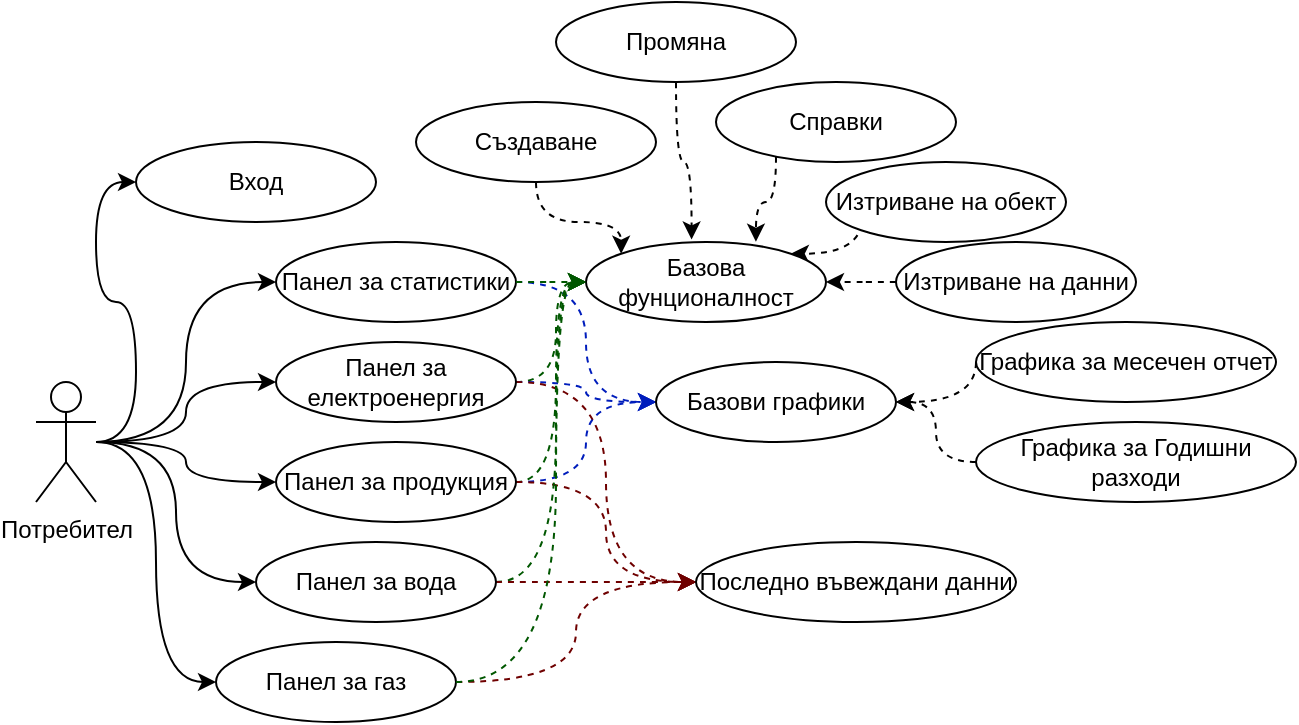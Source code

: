 <mxfile version="25.0.3">
  <diagram name="Page-1" id="ufvWHhQzr9V4Tbut3hgt">
    <mxGraphModel dx="655" dy="381" grid="1" gridSize="10" guides="1" tooltips="1" connect="1" arrows="1" fold="1" page="1" pageScale="1" pageWidth="850" pageHeight="1100" math="0" shadow="0">
      <root>
        <mxCell id="0" />
        <mxCell id="1" parent="0" />
        <mxCell id="CkjWmIWp2lJgYky-ul7p-18" style="edgeStyle=orthogonalEdgeStyle;rounded=0;orthogonalLoop=1;jettySize=auto;html=1;entryX=0;entryY=0.5;entryDx=0;entryDy=0;curved=1;" edge="1" parent="1" source="CkjWmIWp2lJgYky-ul7p-1" target="CkjWmIWp2lJgYky-ul7p-3">
          <mxGeometry relative="1" as="geometry" />
        </mxCell>
        <mxCell id="CkjWmIWp2lJgYky-ul7p-20" style="edgeStyle=orthogonalEdgeStyle;rounded=0;orthogonalLoop=1;jettySize=auto;html=1;entryX=0;entryY=0.5;entryDx=0;entryDy=0;curved=1;" edge="1" parent="1" source="CkjWmIWp2lJgYky-ul7p-1" target="CkjWmIWp2lJgYky-ul7p-4">
          <mxGeometry relative="1" as="geometry" />
        </mxCell>
        <mxCell id="CkjWmIWp2lJgYky-ul7p-21" style="edgeStyle=orthogonalEdgeStyle;rounded=0;orthogonalLoop=1;jettySize=auto;html=1;entryX=0;entryY=0.5;entryDx=0;entryDy=0;curved=1;" edge="1" parent="1" source="CkjWmIWp2lJgYky-ul7p-1" target="CkjWmIWp2lJgYky-ul7p-5">
          <mxGeometry relative="1" as="geometry" />
        </mxCell>
        <mxCell id="CkjWmIWp2lJgYky-ul7p-22" style="edgeStyle=orthogonalEdgeStyle;rounded=0;orthogonalLoop=1;jettySize=auto;html=1;entryX=0;entryY=0.5;entryDx=0;entryDy=0;curved=1;" edge="1" parent="1" source="CkjWmIWp2lJgYky-ul7p-1" target="CkjWmIWp2lJgYky-ul7p-6">
          <mxGeometry relative="1" as="geometry" />
        </mxCell>
        <mxCell id="CkjWmIWp2lJgYky-ul7p-23" style="edgeStyle=orthogonalEdgeStyle;rounded=0;orthogonalLoop=1;jettySize=auto;html=1;entryX=0;entryY=0.5;entryDx=0;entryDy=0;curved=1;" edge="1" parent="1" source="CkjWmIWp2lJgYky-ul7p-1" target="CkjWmIWp2lJgYky-ul7p-7">
          <mxGeometry relative="1" as="geometry" />
        </mxCell>
        <mxCell id="CkjWmIWp2lJgYky-ul7p-24" style="edgeStyle=orthogonalEdgeStyle;rounded=0;orthogonalLoop=1;jettySize=auto;html=1;entryX=0;entryY=0.5;entryDx=0;entryDy=0;curved=1;" edge="1" parent="1" source="CkjWmIWp2lJgYky-ul7p-1" target="CkjWmIWp2lJgYky-ul7p-8">
          <mxGeometry relative="1" as="geometry" />
        </mxCell>
        <mxCell id="CkjWmIWp2lJgYky-ul7p-1" value="&lt;div&gt;Потребител&lt;/div&gt;" style="shape=umlActor;verticalLabelPosition=bottom;verticalAlign=top;html=1;outlineConnect=0;" vertex="1" parent="1">
          <mxGeometry x="150" y="200" width="30" height="60" as="geometry" />
        </mxCell>
        <mxCell id="CkjWmIWp2lJgYky-ul7p-3" value="Вход" style="ellipse;whiteSpace=wrap;html=1;" vertex="1" parent="1">
          <mxGeometry x="200" y="80" width="120" height="40" as="geometry" />
        </mxCell>
        <mxCell id="CkjWmIWp2lJgYky-ul7p-59" style="edgeStyle=orthogonalEdgeStyle;rounded=0;orthogonalLoop=1;jettySize=auto;html=1;entryX=0;entryY=0.5;entryDx=0;entryDy=0;curved=1;dashed=1;fillColor=#0050ef;strokeColor=#001DBC;" edge="1" parent="1" source="CkjWmIWp2lJgYky-ul7p-4" target="CkjWmIWp2lJgYky-ul7p-55">
          <mxGeometry relative="1" as="geometry" />
        </mxCell>
        <mxCell id="CkjWmIWp2lJgYky-ul7p-4" value="Панел за статистики" style="ellipse;whiteSpace=wrap;html=1;" vertex="1" parent="1">
          <mxGeometry x="270" y="130" width="120" height="40" as="geometry" />
        </mxCell>
        <mxCell id="CkjWmIWp2lJgYky-ul7p-44" style="edgeStyle=orthogonalEdgeStyle;rounded=0;orthogonalLoop=1;jettySize=auto;html=1;curved=1;startArrow=none;startFill=0;entryX=0;entryY=0.5;entryDx=0;entryDy=0;dashed=1;fillColor=#008a00;strokeColor=#005700;" edge="1" parent="1" source="CkjWmIWp2lJgYky-ul7p-5" target="CkjWmIWp2lJgYky-ul7p-36">
          <mxGeometry relative="1" as="geometry">
            <Array as="points">
              <mxPoint x="410" y="200" />
              <mxPoint x="410" y="150" />
            </Array>
          </mxGeometry>
        </mxCell>
        <mxCell id="CkjWmIWp2lJgYky-ul7p-60" style="edgeStyle=orthogonalEdgeStyle;rounded=0;orthogonalLoop=1;jettySize=auto;html=1;entryX=0;entryY=0.5;entryDx=0;entryDy=0;curved=1;dashed=1;fillColor=#0050ef;strokeColor=#001DBC;" edge="1" parent="1" source="CkjWmIWp2lJgYky-ul7p-5" target="CkjWmIWp2lJgYky-ul7p-55">
          <mxGeometry relative="1" as="geometry" />
        </mxCell>
        <mxCell id="CkjWmIWp2lJgYky-ul7p-66" style="edgeStyle=orthogonalEdgeStyle;rounded=0;orthogonalLoop=1;jettySize=auto;html=1;entryX=0;entryY=0.5;entryDx=0;entryDy=0;exitX=1;exitY=0.5;exitDx=0;exitDy=0;curved=1;dashed=1;fillColor=#a20025;strokeColor=#6F0000;" edge="1" parent="1" source="CkjWmIWp2lJgYky-ul7p-5" target="CkjWmIWp2lJgYky-ul7p-51">
          <mxGeometry relative="1" as="geometry" />
        </mxCell>
        <mxCell id="CkjWmIWp2lJgYky-ul7p-5" value="Панел за електроенергия" style="ellipse;whiteSpace=wrap;html=1;" vertex="1" parent="1">
          <mxGeometry x="270" y="180" width="120" height="40" as="geometry" />
        </mxCell>
        <mxCell id="CkjWmIWp2lJgYky-ul7p-45" style="edgeStyle=orthogonalEdgeStyle;rounded=0;orthogonalLoop=1;jettySize=auto;html=1;entryX=0;entryY=0.5;entryDx=0;entryDy=0;curved=1;startArrow=none;startFill=0;dashed=1;fillColor=#008a00;strokeColor=#005700;" edge="1" parent="1" source="CkjWmIWp2lJgYky-ul7p-6" target="CkjWmIWp2lJgYky-ul7p-36">
          <mxGeometry relative="1" as="geometry">
            <Array as="points">
              <mxPoint x="410" y="250" />
              <mxPoint x="410" y="150" />
            </Array>
          </mxGeometry>
        </mxCell>
        <mxCell id="CkjWmIWp2lJgYky-ul7p-61" style="edgeStyle=orthogonalEdgeStyle;rounded=0;orthogonalLoop=1;jettySize=auto;html=1;entryX=0;entryY=0.5;entryDx=0;entryDy=0;curved=1;dashed=1;fillColor=#0050ef;strokeColor=#001DBC;" edge="1" parent="1" source="CkjWmIWp2lJgYky-ul7p-6" target="CkjWmIWp2lJgYky-ul7p-55">
          <mxGeometry relative="1" as="geometry" />
        </mxCell>
        <mxCell id="CkjWmIWp2lJgYky-ul7p-67" style="edgeStyle=orthogonalEdgeStyle;rounded=0;orthogonalLoop=1;jettySize=auto;html=1;entryX=0;entryY=0.5;entryDx=0;entryDy=0;exitX=1;exitY=0.5;exitDx=0;exitDy=0;curved=1;dashed=1;fillColor=#a20025;strokeColor=#6F0000;" edge="1" parent="1" source="CkjWmIWp2lJgYky-ul7p-6" target="CkjWmIWp2lJgYky-ul7p-51">
          <mxGeometry relative="1" as="geometry" />
        </mxCell>
        <mxCell id="CkjWmIWp2lJgYky-ul7p-6" value="Панел за продукция" style="ellipse;whiteSpace=wrap;html=1;" vertex="1" parent="1">
          <mxGeometry x="270" y="230" width="120" height="40" as="geometry" />
        </mxCell>
        <mxCell id="CkjWmIWp2lJgYky-ul7p-46" style="edgeStyle=orthogonalEdgeStyle;rounded=0;orthogonalLoop=1;jettySize=auto;html=1;entryX=0;entryY=0.5;entryDx=0;entryDy=0;curved=1;startArrow=none;startFill=0;dashed=1;fillColor=#008a00;strokeColor=#005700;" edge="1" parent="1" source="CkjWmIWp2lJgYky-ul7p-7" target="CkjWmIWp2lJgYky-ul7p-36">
          <mxGeometry relative="1" as="geometry">
            <Array as="points">
              <mxPoint x="410" y="300" />
              <mxPoint x="410" y="150" />
            </Array>
          </mxGeometry>
        </mxCell>
        <mxCell id="CkjWmIWp2lJgYky-ul7p-68" style="edgeStyle=orthogonalEdgeStyle;rounded=0;orthogonalLoop=1;jettySize=auto;html=1;entryX=0;entryY=0.5;entryDx=0;entryDy=0;exitX=1;exitY=0.5;exitDx=0;exitDy=0;curved=1;dashed=1;fillColor=#a20025;strokeColor=#6F0000;" edge="1" parent="1" source="CkjWmIWp2lJgYky-ul7p-7" target="CkjWmIWp2lJgYky-ul7p-51">
          <mxGeometry relative="1" as="geometry" />
        </mxCell>
        <mxCell id="CkjWmIWp2lJgYky-ul7p-7" value="Панел за вода" style="ellipse;whiteSpace=wrap;html=1;" vertex="1" parent="1">
          <mxGeometry x="260" y="280" width="120" height="40" as="geometry" />
        </mxCell>
        <mxCell id="CkjWmIWp2lJgYky-ul7p-69" style="edgeStyle=orthogonalEdgeStyle;rounded=0;orthogonalLoop=1;jettySize=auto;html=1;exitX=1;exitY=0.5;exitDx=0;exitDy=0;entryX=0;entryY=0.5;entryDx=0;entryDy=0;curved=1;dashed=1;fillColor=#a20025;strokeColor=#6F0000;" edge="1" parent="1" source="CkjWmIWp2lJgYky-ul7p-8" target="CkjWmIWp2lJgYky-ul7p-51">
          <mxGeometry relative="1" as="geometry">
            <mxPoint x="470" y="300" as="targetPoint" />
          </mxGeometry>
        </mxCell>
        <mxCell id="CkjWmIWp2lJgYky-ul7p-8" value="Панел за газ" style="ellipse;whiteSpace=wrap;html=1;" vertex="1" parent="1">
          <mxGeometry x="240" y="330" width="120" height="40" as="geometry" />
        </mxCell>
        <mxCell id="CkjWmIWp2lJgYky-ul7p-37" style="edgeStyle=orthogonalEdgeStyle;rounded=0;orthogonalLoop=1;jettySize=auto;html=1;curved=1;dashed=1;entryX=0;entryY=0;entryDx=0;entryDy=0;" edge="1" parent="1" source="CkjWmIWp2lJgYky-ul7p-13" target="CkjWmIWp2lJgYky-ul7p-36">
          <mxGeometry relative="1" as="geometry" />
        </mxCell>
        <mxCell id="CkjWmIWp2lJgYky-ul7p-13" value="Създаване" style="ellipse;whiteSpace=wrap;html=1;" vertex="1" parent="1">
          <mxGeometry x="340" y="60" width="120" height="40" as="geometry" />
        </mxCell>
        <mxCell id="CkjWmIWp2lJgYky-ul7p-38" style="edgeStyle=orthogonalEdgeStyle;rounded=0;orthogonalLoop=1;jettySize=auto;html=1;entryX=0.44;entryY=-0.032;entryDx=0;entryDy=0;curved=1;dashed=1;entryPerimeter=0;" edge="1" parent="1" source="CkjWmIWp2lJgYky-ul7p-14" target="CkjWmIWp2lJgYky-ul7p-36">
          <mxGeometry relative="1" as="geometry" />
        </mxCell>
        <mxCell id="CkjWmIWp2lJgYky-ul7p-14" value="Промяна" style="ellipse;whiteSpace=wrap;html=1;" vertex="1" parent="1">
          <mxGeometry x="410" y="10" width="120" height="40" as="geometry" />
        </mxCell>
        <mxCell id="CkjWmIWp2lJgYky-ul7p-39" style="edgeStyle=orthogonalEdgeStyle;rounded=0;orthogonalLoop=1;jettySize=auto;html=1;entryX=0.708;entryY=-0.004;entryDx=0;entryDy=0;curved=1;dashed=1;entryPerimeter=0;" edge="1" parent="1" source="CkjWmIWp2lJgYky-ul7p-15" target="CkjWmIWp2lJgYky-ul7p-36">
          <mxGeometry relative="1" as="geometry">
            <Array as="points">
              <mxPoint x="520" y="110" />
              <mxPoint x="510" y="110" />
            </Array>
          </mxGeometry>
        </mxCell>
        <mxCell id="CkjWmIWp2lJgYky-ul7p-15" value="Справки" style="ellipse;whiteSpace=wrap;html=1;" vertex="1" parent="1">
          <mxGeometry x="490" y="50" width="120" height="40" as="geometry" />
        </mxCell>
        <mxCell id="CkjWmIWp2lJgYky-ul7p-40" style="edgeStyle=orthogonalEdgeStyle;rounded=0;orthogonalLoop=1;jettySize=auto;html=1;entryX=1;entryY=0;entryDx=0;entryDy=0;curved=1;dashed=1;" edge="1" parent="1" target="CkjWmIWp2lJgYky-ul7p-36">
          <mxGeometry relative="1" as="geometry">
            <mxPoint x="570" y="100" as="sourcePoint" />
            <Array as="points">
              <mxPoint x="563" y="136" />
            </Array>
          </mxGeometry>
        </mxCell>
        <mxCell id="CkjWmIWp2lJgYky-ul7p-16" value="Изтриване на обект" style="ellipse;whiteSpace=wrap;html=1;" vertex="1" parent="1">
          <mxGeometry x="545" y="90" width="120" height="40" as="geometry" />
        </mxCell>
        <mxCell id="CkjWmIWp2lJgYky-ul7p-41" style="edgeStyle=orthogonalEdgeStyle;rounded=0;orthogonalLoop=1;jettySize=auto;html=1;entryX=1;entryY=0.5;entryDx=0;entryDy=0;curved=1;dashed=1;" edge="1" parent="1" source="CkjWmIWp2lJgYky-ul7p-17" target="CkjWmIWp2lJgYky-ul7p-36">
          <mxGeometry relative="1" as="geometry" />
        </mxCell>
        <mxCell id="CkjWmIWp2lJgYky-ul7p-17" value="Изтриване на данни" style="ellipse;whiteSpace=wrap;html=1;" vertex="1" parent="1">
          <mxGeometry x="580" y="130" width="120" height="40" as="geometry" />
        </mxCell>
        <mxCell id="CkjWmIWp2lJgYky-ul7p-36" value="Базова фунционалност" style="ellipse;whiteSpace=wrap;html=1;" vertex="1" parent="1">
          <mxGeometry x="425" y="130" width="120" height="40" as="geometry" />
        </mxCell>
        <mxCell id="CkjWmIWp2lJgYky-ul7p-43" style="edgeStyle=orthogonalEdgeStyle;rounded=0;orthogonalLoop=1;jettySize=auto;html=1;entryX=0;entryY=0.5;entryDx=0;entryDy=0;curved=1;startArrow=none;startFill=0;dashed=1;fillColor=#008a00;strokeColor=#005700;" edge="1" parent="1" source="CkjWmIWp2lJgYky-ul7p-4" target="CkjWmIWp2lJgYky-ul7p-36">
          <mxGeometry relative="1" as="geometry" />
        </mxCell>
        <mxCell id="CkjWmIWp2lJgYky-ul7p-47" style="edgeStyle=orthogonalEdgeStyle;rounded=0;orthogonalLoop=1;jettySize=auto;html=1;entryX=0;entryY=0.5;entryDx=0;entryDy=0;curved=1;startArrow=none;startFill=0;dashed=1;fillColor=#008a00;strokeColor=#005700;" edge="1" parent="1" source="CkjWmIWp2lJgYky-ul7p-8" target="CkjWmIWp2lJgYky-ul7p-36">
          <mxGeometry relative="1" as="geometry">
            <Array as="points">
              <mxPoint x="410" y="350" />
              <mxPoint x="410" y="150" />
            </Array>
          </mxGeometry>
        </mxCell>
        <mxCell id="CkjWmIWp2lJgYky-ul7p-56" style="edgeStyle=orthogonalEdgeStyle;rounded=0;orthogonalLoop=1;jettySize=auto;html=1;entryX=1;entryY=0.5;entryDx=0;entryDy=0;dashed=1;curved=1;exitX=0;exitY=0.5;exitDx=0;exitDy=0;" edge="1" parent="1" source="CkjWmIWp2lJgYky-ul7p-49" target="CkjWmIWp2lJgYky-ul7p-55">
          <mxGeometry relative="1" as="geometry">
            <Array as="points">
              <mxPoint x="620" y="210" />
            </Array>
          </mxGeometry>
        </mxCell>
        <mxCell id="CkjWmIWp2lJgYky-ul7p-49" value="Графика за месечен отчет" style="ellipse;whiteSpace=wrap;html=1;" vertex="1" parent="1">
          <mxGeometry x="620" y="170" width="150" height="40" as="geometry" />
        </mxCell>
        <mxCell id="CkjWmIWp2lJgYky-ul7p-57" style="edgeStyle=orthogonalEdgeStyle;rounded=0;orthogonalLoop=1;jettySize=auto;html=1;entryX=1;entryY=0.5;entryDx=0;entryDy=0;dashed=1;curved=1;" edge="1" parent="1" source="CkjWmIWp2lJgYky-ul7p-50" target="CkjWmIWp2lJgYky-ul7p-55">
          <mxGeometry relative="1" as="geometry" />
        </mxCell>
        <mxCell id="CkjWmIWp2lJgYky-ul7p-50" value="Графика за Годишни разходи" style="ellipse;whiteSpace=wrap;html=1;" vertex="1" parent="1">
          <mxGeometry x="620" y="220" width="160" height="40" as="geometry" />
        </mxCell>
        <mxCell id="CkjWmIWp2lJgYky-ul7p-51" value="Последно въвеждани данни" style="ellipse;whiteSpace=wrap;html=1;" vertex="1" parent="1">
          <mxGeometry x="480" y="280" width="160" height="40" as="geometry" />
        </mxCell>
        <mxCell id="CkjWmIWp2lJgYky-ul7p-55" value="Базови графики" style="ellipse;whiteSpace=wrap;html=1;" vertex="1" parent="1">
          <mxGeometry x="460" y="190" width="120" height="40" as="geometry" />
        </mxCell>
      </root>
    </mxGraphModel>
  </diagram>
</mxfile>
